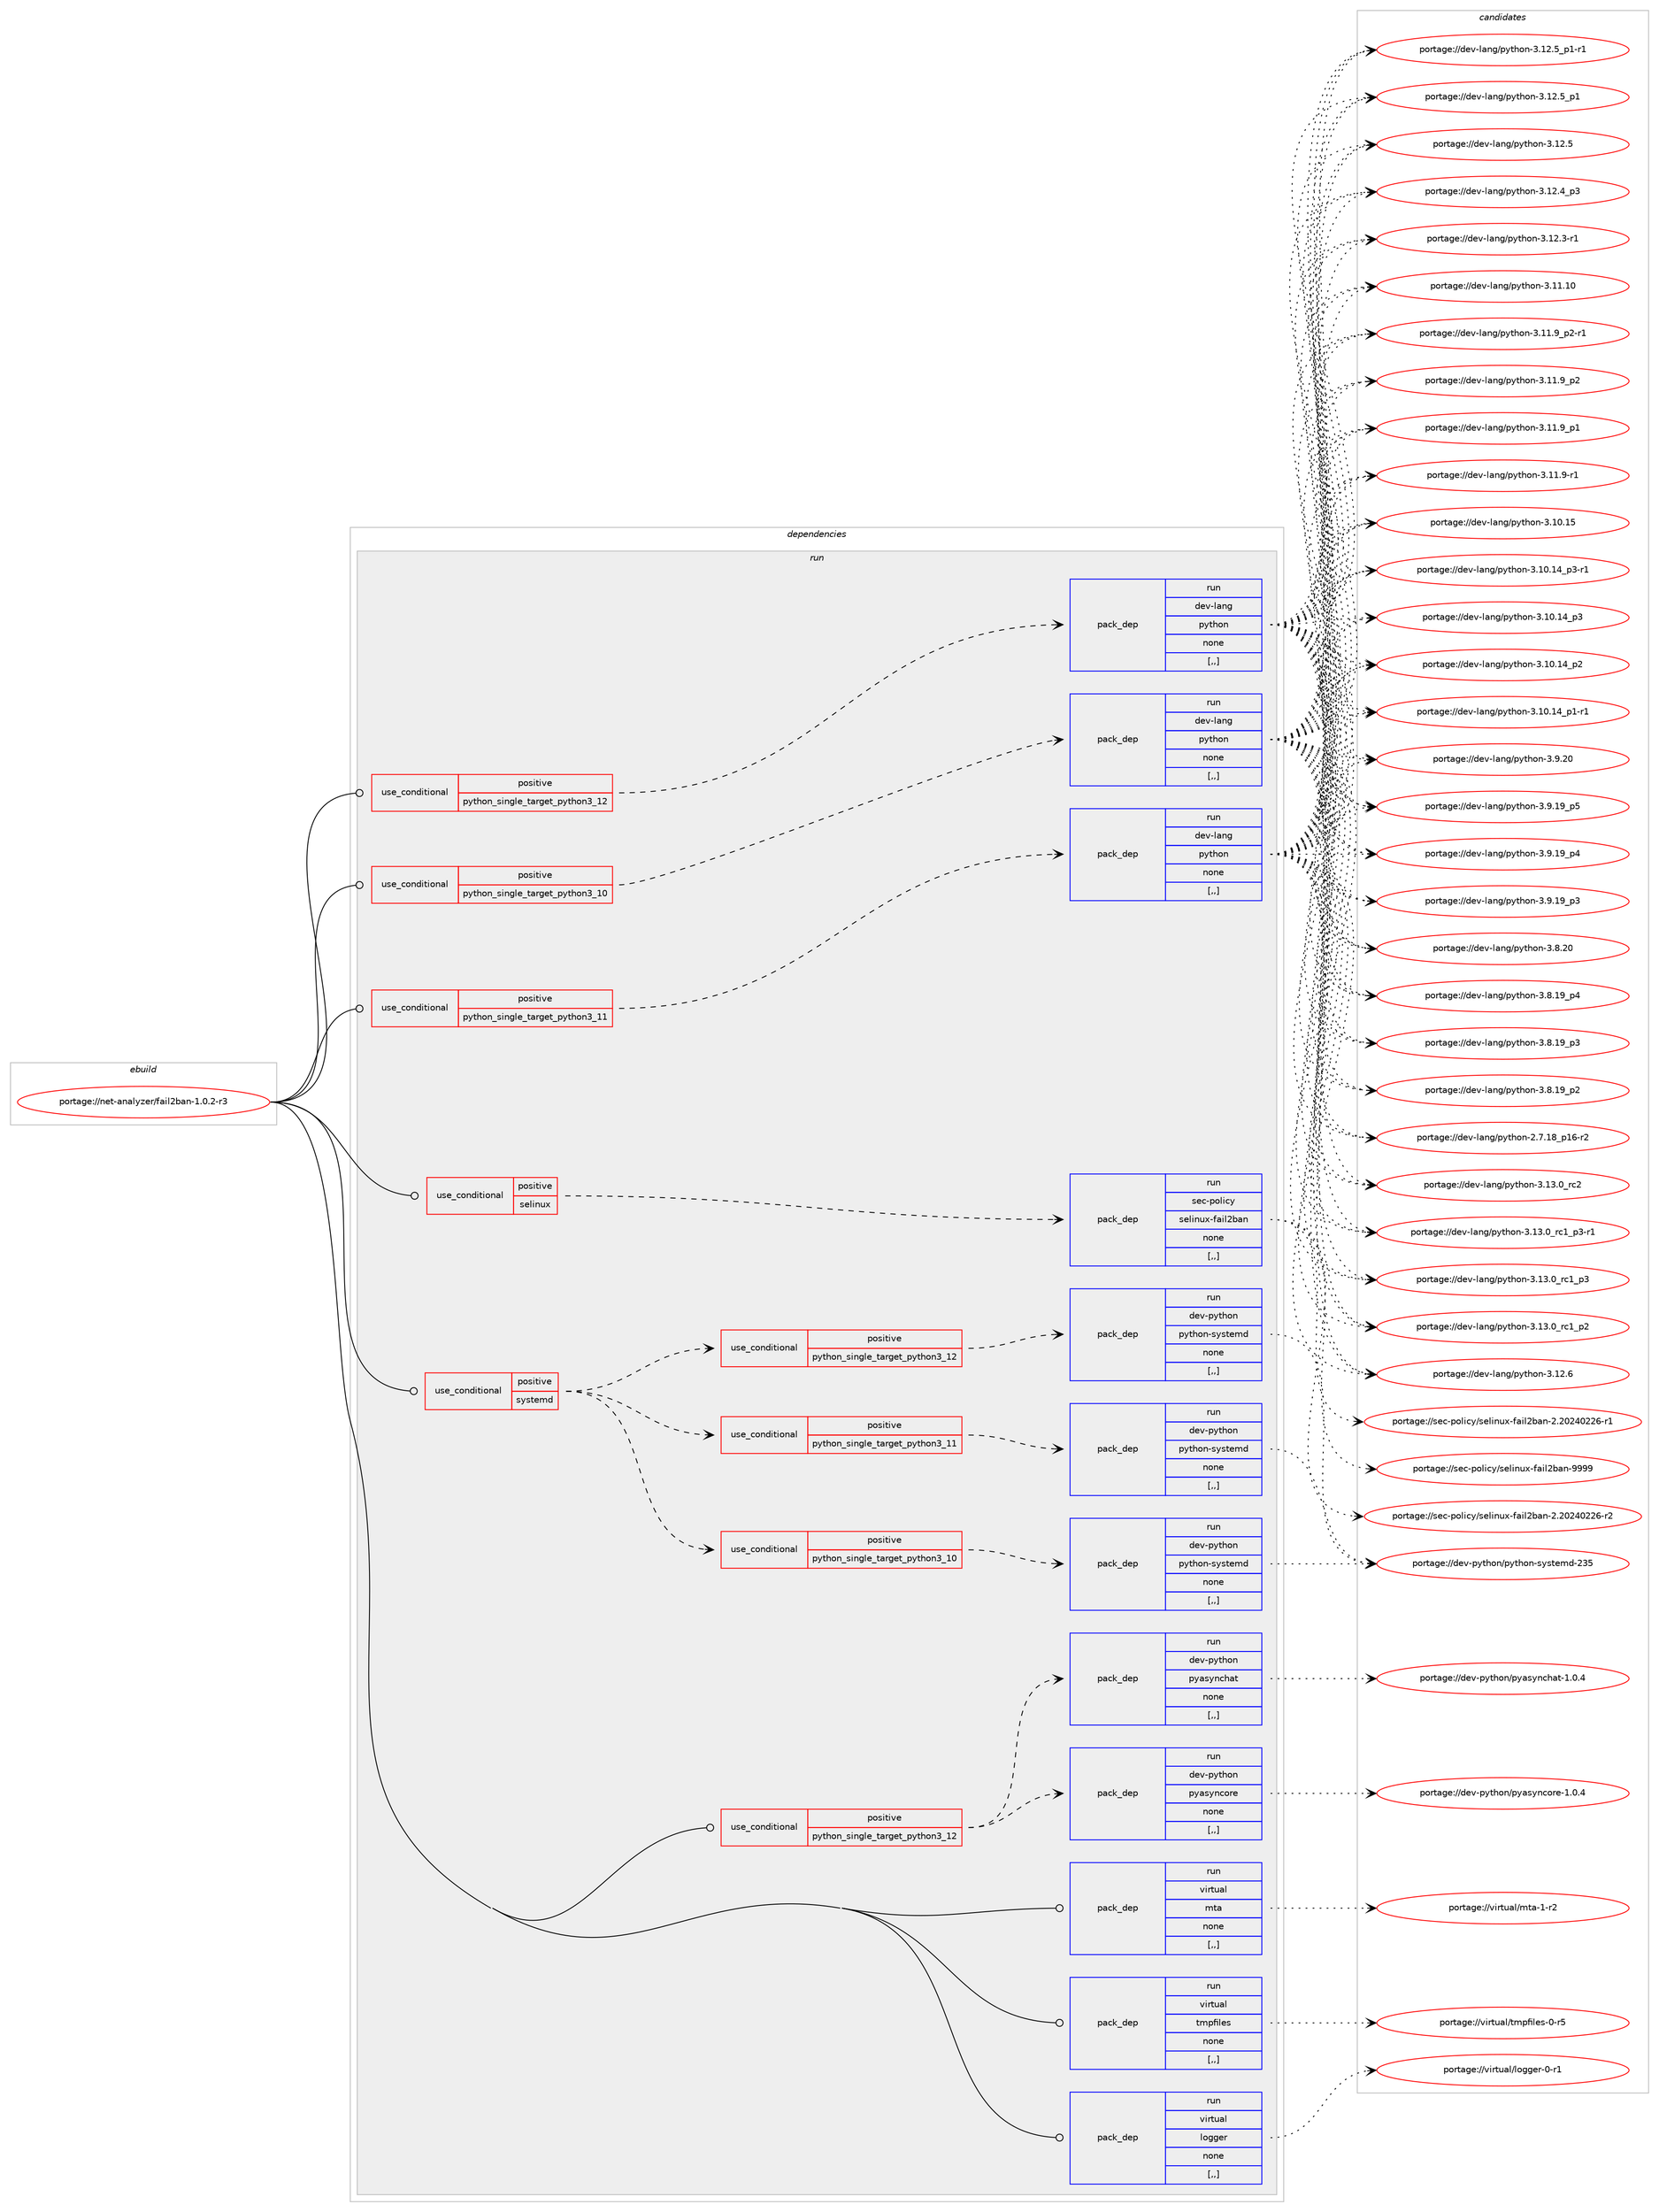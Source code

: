 digraph prolog {

# *************
# Graph options
# *************

newrank=true;
concentrate=true;
compound=true;
graph [rankdir=LR,fontname=Helvetica,fontsize=10,ranksep=1.5];#, ranksep=2.5, nodesep=0.2];
edge  [arrowhead=vee];
node  [fontname=Helvetica,fontsize=10];

# **********
# The ebuild
# **********

subgraph cluster_leftcol {
color=gray;
label=<<i>ebuild</i>>;
id [label="portage://net-analyzer/fail2ban-1.0.2-r3", color=red, width=4, href="../net-analyzer/fail2ban-1.0.2-r3.svg"];
}

# ****************
# The dependencies
# ****************

subgraph cluster_midcol {
color=gray;
label=<<i>dependencies</i>>;
subgraph cluster_compile {
fillcolor="#eeeeee";
style=filled;
label=<<i>compile</i>>;
}
subgraph cluster_compileandrun {
fillcolor="#eeeeee";
style=filled;
label=<<i>compile and run</i>>;
}
subgraph cluster_run {
fillcolor="#eeeeee";
style=filled;
label=<<i>run</i>>;
subgraph cond221005 {
dependency848656 [label=<<TABLE BORDER="0" CELLBORDER="1" CELLSPACING="0" CELLPADDING="4"><TR><TD ROWSPAN="3" CELLPADDING="10">use_conditional</TD></TR><TR><TD>positive</TD></TR><TR><TD>python_single_target_python3_10</TD></TR></TABLE>>, shape=none, color=red];
subgraph pack621342 {
dependency848657 [label=<<TABLE BORDER="0" CELLBORDER="1" CELLSPACING="0" CELLPADDING="4" WIDTH="220"><TR><TD ROWSPAN="6" CELLPADDING="30">pack_dep</TD></TR><TR><TD WIDTH="110">run</TD></TR><TR><TD>dev-lang</TD></TR><TR><TD>python</TD></TR><TR><TD>none</TD></TR><TR><TD>[,,]</TD></TR></TABLE>>, shape=none, color=blue];
}
dependency848656:e -> dependency848657:w [weight=20,style="dashed",arrowhead="vee"];
}
id:e -> dependency848656:w [weight=20,style="solid",arrowhead="odot"];
subgraph cond221006 {
dependency848658 [label=<<TABLE BORDER="0" CELLBORDER="1" CELLSPACING="0" CELLPADDING="4"><TR><TD ROWSPAN="3" CELLPADDING="10">use_conditional</TD></TR><TR><TD>positive</TD></TR><TR><TD>python_single_target_python3_11</TD></TR></TABLE>>, shape=none, color=red];
subgraph pack621343 {
dependency848659 [label=<<TABLE BORDER="0" CELLBORDER="1" CELLSPACING="0" CELLPADDING="4" WIDTH="220"><TR><TD ROWSPAN="6" CELLPADDING="30">pack_dep</TD></TR><TR><TD WIDTH="110">run</TD></TR><TR><TD>dev-lang</TD></TR><TR><TD>python</TD></TR><TR><TD>none</TD></TR><TR><TD>[,,]</TD></TR></TABLE>>, shape=none, color=blue];
}
dependency848658:e -> dependency848659:w [weight=20,style="dashed",arrowhead="vee"];
}
id:e -> dependency848658:w [weight=20,style="solid",arrowhead="odot"];
subgraph cond221007 {
dependency848660 [label=<<TABLE BORDER="0" CELLBORDER="1" CELLSPACING="0" CELLPADDING="4"><TR><TD ROWSPAN="3" CELLPADDING="10">use_conditional</TD></TR><TR><TD>positive</TD></TR><TR><TD>python_single_target_python3_12</TD></TR></TABLE>>, shape=none, color=red];
subgraph pack621344 {
dependency848661 [label=<<TABLE BORDER="0" CELLBORDER="1" CELLSPACING="0" CELLPADDING="4" WIDTH="220"><TR><TD ROWSPAN="6" CELLPADDING="30">pack_dep</TD></TR><TR><TD WIDTH="110">run</TD></TR><TR><TD>dev-lang</TD></TR><TR><TD>python</TD></TR><TR><TD>none</TD></TR><TR><TD>[,,]</TD></TR></TABLE>>, shape=none, color=blue];
}
dependency848660:e -> dependency848661:w [weight=20,style="dashed",arrowhead="vee"];
}
id:e -> dependency848660:w [weight=20,style="solid",arrowhead="odot"];
subgraph cond221008 {
dependency848662 [label=<<TABLE BORDER="0" CELLBORDER="1" CELLSPACING="0" CELLPADDING="4"><TR><TD ROWSPAN="3" CELLPADDING="10">use_conditional</TD></TR><TR><TD>positive</TD></TR><TR><TD>python_single_target_python3_12</TD></TR></TABLE>>, shape=none, color=red];
subgraph pack621345 {
dependency848663 [label=<<TABLE BORDER="0" CELLBORDER="1" CELLSPACING="0" CELLPADDING="4" WIDTH="220"><TR><TD ROWSPAN="6" CELLPADDING="30">pack_dep</TD></TR><TR><TD WIDTH="110">run</TD></TR><TR><TD>dev-python</TD></TR><TR><TD>pyasyncore</TD></TR><TR><TD>none</TD></TR><TR><TD>[,,]</TD></TR></TABLE>>, shape=none, color=blue];
}
dependency848662:e -> dependency848663:w [weight=20,style="dashed",arrowhead="vee"];
subgraph pack621346 {
dependency848664 [label=<<TABLE BORDER="0" CELLBORDER="1" CELLSPACING="0" CELLPADDING="4" WIDTH="220"><TR><TD ROWSPAN="6" CELLPADDING="30">pack_dep</TD></TR><TR><TD WIDTH="110">run</TD></TR><TR><TD>dev-python</TD></TR><TR><TD>pyasynchat</TD></TR><TR><TD>none</TD></TR><TR><TD>[,,]</TD></TR></TABLE>>, shape=none, color=blue];
}
dependency848662:e -> dependency848664:w [weight=20,style="dashed",arrowhead="vee"];
}
id:e -> dependency848662:w [weight=20,style="solid",arrowhead="odot"];
subgraph cond221009 {
dependency848665 [label=<<TABLE BORDER="0" CELLBORDER="1" CELLSPACING="0" CELLPADDING="4"><TR><TD ROWSPAN="3" CELLPADDING="10">use_conditional</TD></TR><TR><TD>positive</TD></TR><TR><TD>selinux</TD></TR></TABLE>>, shape=none, color=red];
subgraph pack621347 {
dependency848666 [label=<<TABLE BORDER="0" CELLBORDER="1" CELLSPACING="0" CELLPADDING="4" WIDTH="220"><TR><TD ROWSPAN="6" CELLPADDING="30">pack_dep</TD></TR><TR><TD WIDTH="110">run</TD></TR><TR><TD>sec-policy</TD></TR><TR><TD>selinux-fail2ban</TD></TR><TR><TD>none</TD></TR><TR><TD>[,,]</TD></TR></TABLE>>, shape=none, color=blue];
}
dependency848665:e -> dependency848666:w [weight=20,style="dashed",arrowhead="vee"];
}
id:e -> dependency848665:w [weight=20,style="solid",arrowhead="odot"];
subgraph cond221010 {
dependency848667 [label=<<TABLE BORDER="0" CELLBORDER="1" CELLSPACING="0" CELLPADDING="4"><TR><TD ROWSPAN="3" CELLPADDING="10">use_conditional</TD></TR><TR><TD>positive</TD></TR><TR><TD>systemd</TD></TR></TABLE>>, shape=none, color=red];
subgraph cond221011 {
dependency848668 [label=<<TABLE BORDER="0" CELLBORDER="1" CELLSPACING="0" CELLPADDING="4"><TR><TD ROWSPAN="3" CELLPADDING="10">use_conditional</TD></TR><TR><TD>positive</TD></TR><TR><TD>python_single_target_python3_10</TD></TR></TABLE>>, shape=none, color=red];
subgraph pack621348 {
dependency848669 [label=<<TABLE BORDER="0" CELLBORDER="1" CELLSPACING="0" CELLPADDING="4" WIDTH="220"><TR><TD ROWSPAN="6" CELLPADDING="30">pack_dep</TD></TR><TR><TD WIDTH="110">run</TD></TR><TR><TD>dev-python</TD></TR><TR><TD>python-systemd</TD></TR><TR><TD>none</TD></TR><TR><TD>[,,]</TD></TR></TABLE>>, shape=none, color=blue];
}
dependency848668:e -> dependency848669:w [weight=20,style="dashed",arrowhead="vee"];
}
dependency848667:e -> dependency848668:w [weight=20,style="dashed",arrowhead="vee"];
subgraph cond221012 {
dependency848670 [label=<<TABLE BORDER="0" CELLBORDER="1" CELLSPACING="0" CELLPADDING="4"><TR><TD ROWSPAN="3" CELLPADDING="10">use_conditional</TD></TR><TR><TD>positive</TD></TR><TR><TD>python_single_target_python3_11</TD></TR></TABLE>>, shape=none, color=red];
subgraph pack621349 {
dependency848671 [label=<<TABLE BORDER="0" CELLBORDER="1" CELLSPACING="0" CELLPADDING="4" WIDTH="220"><TR><TD ROWSPAN="6" CELLPADDING="30">pack_dep</TD></TR><TR><TD WIDTH="110">run</TD></TR><TR><TD>dev-python</TD></TR><TR><TD>python-systemd</TD></TR><TR><TD>none</TD></TR><TR><TD>[,,]</TD></TR></TABLE>>, shape=none, color=blue];
}
dependency848670:e -> dependency848671:w [weight=20,style="dashed",arrowhead="vee"];
}
dependency848667:e -> dependency848670:w [weight=20,style="dashed",arrowhead="vee"];
subgraph cond221013 {
dependency848672 [label=<<TABLE BORDER="0" CELLBORDER="1" CELLSPACING="0" CELLPADDING="4"><TR><TD ROWSPAN="3" CELLPADDING="10">use_conditional</TD></TR><TR><TD>positive</TD></TR><TR><TD>python_single_target_python3_12</TD></TR></TABLE>>, shape=none, color=red];
subgraph pack621350 {
dependency848673 [label=<<TABLE BORDER="0" CELLBORDER="1" CELLSPACING="0" CELLPADDING="4" WIDTH="220"><TR><TD ROWSPAN="6" CELLPADDING="30">pack_dep</TD></TR><TR><TD WIDTH="110">run</TD></TR><TR><TD>dev-python</TD></TR><TR><TD>python-systemd</TD></TR><TR><TD>none</TD></TR><TR><TD>[,,]</TD></TR></TABLE>>, shape=none, color=blue];
}
dependency848672:e -> dependency848673:w [weight=20,style="dashed",arrowhead="vee"];
}
dependency848667:e -> dependency848672:w [weight=20,style="dashed",arrowhead="vee"];
}
id:e -> dependency848667:w [weight=20,style="solid",arrowhead="odot"];
subgraph pack621351 {
dependency848674 [label=<<TABLE BORDER="0" CELLBORDER="1" CELLSPACING="0" CELLPADDING="4" WIDTH="220"><TR><TD ROWSPAN="6" CELLPADDING="30">pack_dep</TD></TR><TR><TD WIDTH="110">run</TD></TR><TR><TD>virtual</TD></TR><TR><TD>logger</TD></TR><TR><TD>none</TD></TR><TR><TD>[,,]</TD></TR></TABLE>>, shape=none, color=blue];
}
id:e -> dependency848674:w [weight=20,style="solid",arrowhead="odot"];
subgraph pack621352 {
dependency848675 [label=<<TABLE BORDER="0" CELLBORDER="1" CELLSPACING="0" CELLPADDING="4" WIDTH="220"><TR><TD ROWSPAN="6" CELLPADDING="30">pack_dep</TD></TR><TR><TD WIDTH="110">run</TD></TR><TR><TD>virtual</TD></TR><TR><TD>mta</TD></TR><TR><TD>none</TD></TR><TR><TD>[,,]</TD></TR></TABLE>>, shape=none, color=blue];
}
id:e -> dependency848675:w [weight=20,style="solid",arrowhead="odot"];
subgraph pack621353 {
dependency848676 [label=<<TABLE BORDER="0" CELLBORDER="1" CELLSPACING="0" CELLPADDING="4" WIDTH="220"><TR><TD ROWSPAN="6" CELLPADDING="30">pack_dep</TD></TR><TR><TD WIDTH="110">run</TD></TR><TR><TD>virtual</TD></TR><TR><TD>tmpfiles</TD></TR><TR><TD>none</TD></TR><TR><TD>[,,]</TD></TR></TABLE>>, shape=none, color=blue];
}
id:e -> dependency848676:w [weight=20,style="solid",arrowhead="odot"];
}
}

# **************
# The candidates
# **************

subgraph cluster_choices {
rank=same;
color=gray;
label=<<i>candidates</i>>;

subgraph choice621342 {
color=black;
nodesep=1;
choice10010111845108971101034711212111610411111045514649514648951149950 [label="portage://dev-lang/python-3.13.0_rc2", color=red, width=4,href="../dev-lang/python-3.13.0_rc2.svg"];
choice1001011184510897110103471121211161041111104551464951464895114994995112514511449 [label="portage://dev-lang/python-3.13.0_rc1_p3-r1", color=red, width=4,href="../dev-lang/python-3.13.0_rc1_p3-r1.svg"];
choice100101118451089711010347112121116104111110455146495146489511499499511251 [label="portage://dev-lang/python-3.13.0_rc1_p3", color=red, width=4,href="../dev-lang/python-3.13.0_rc1_p3.svg"];
choice100101118451089711010347112121116104111110455146495146489511499499511250 [label="portage://dev-lang/python-3.13.0_rc1_p2", color=red, width=4,href="../dev-lang/python-3.13.0_rc1_p2.svg"];
choice10010111845108971101034711212111610411111045514649504654 [label="portage://dev-lang/python-3.12.6", color=red, width=4,href="../dev-lang/python-3.12.6.svg"];
choice1001011184510897110103471121211161041111104551464950465395112494511449 [label="portage://dev-lang/python-3.12.5_p1-r1", color=red, width=4,href="../dev-lang/python-3.12.5_p1-r1.svg"];
choice100101118451089711010347112121116104111110455146495046539511249 [label="portage://dev-lang/python-3.12.5_p1", color=red, width=4,href="../dev-lang/python-3.12.5_p1.svg"];
choice10010111845108971101034711212111610411111045514649504653 [label="portage://dev-lang/python-3.12.5", color=red, width=4,href="../dev-lang/python-3.12.5.svg"];
choice100101118451089711010347112121116104111110455146495046529511251 [label="portage://dev-lang/python-3.12.4_p3", color=red, width=4,href="../dev-lang/python-3.12.4_p3.svg"];
choice100101118451089711010347112121116104111110455146495046514511449 [label="portage://dev-lang/python-3.12.3-r1", color=red, width=4,href="../dev-lang/python-3.12.3-r1.svg"];
choice1001011184510897110103471121211161041111104551464949464948 [label="portage://dev-lang/python-3.11.10", color=red, width=4,href="../dev-lang/python-3.11.10.svg"];
choice1001011184510897110103471121211161041111104551464949465795112504511449 [label="portage://dev-lang/python-3.11.9_p2-r1", color=red, width=4,href="../dev-lang/python-3.11.9_p2-r1.svg"];
choice100101118451089711010347112121116104111110455146494946579511250 [label="portage://dev-lang/python-3.11.9_p2", color=red, width=4,href="../dev-lang/python-3.11.9_p2.svg"];
choice100101118451089711010347112121116104111110455146494946579511249 [label="portage://dev-lang/python-3.11.9_p1", color=red, width=4,href="../dev-lang/python-3.11.9_p1.svg"];
choice100101118451089711010347112121116104111110455146494946574511449 [label="portage://dev-lang/python-3.11.9-r1", color=red, width=4,href="../dev-lang/python-3.11.9-r1.svg"];
choice1001011184510897110103471121211161041111104551464948464953 [label="portage://dev-lang/python-3.10.15", color=red, width=4,href="../dev-lang/python-3.10.15.svg"];
choice100101118451089711010347112121116104111110455146494846495295112514511449 [label="portage://dev-lang/python-3.10.14_p3-r1", color=red, width=4,href="../dev-lang/python-3.10.14_p3-r1.svg"];
choice10010111845108971101034711212111610411111045514649484649529511251 [label="portage://dev-lang/python-3.10.14_p3", color=red, width=4,href="../dev-lang/python-3.10.14_p3.svg"];
choice10010111845108971101034711212111610411111045514649484649529511250 [label="portage://dev-lang/python-3.10.14_p2", color=red, width=4,href="../dev-lang/python-3.10.14_p2.svg"];
choice100101118451089711010347112121116104111110455146494846495295112494511449 [label="portage://dev-lang/python-3.10.14_p1-r1", color=red, width=4,href="../dev-lang/python-3.10.14_p1-r1.svg"];
choice10010111845108971101034711212111610411111045514657465048 [label="portage://dev-lang/python-3.9.20", color=red, width=4,href="../dev-lang/python-3.9.20.svg"];
choice100101118451089711010347112121116104111110455146574649579511253 [label="portage://dev-lang/python-3.9.19_p5", color=red, width=4,href="../dev-lang/python-3.9.19_p5.svg"];
choice100101118451089711010347112121116104111110455146574649579511252 [label="portage://dev-lang/python-3.9.19_p4", color=red, width=4,href="../dev-lang/python-3.9.19_p4.svg"];
choice100101118451089711010347112121116104111110455146574649579511251 [label="portage://dev-lang/python-3.9.19_p3", color=red, width=4,href="../dev-lang/python-3.9.19_p3.svg"];
choice10010111845108971101034711212111610411111045514656465048 [label="portage://dev-lang/python-3.8.20", color=red, width=4,href="../dev-lang/python-3.8.20.svg"];
choice100101118451089711010347112121116104111110455146564649579511252 [label="portage://dev-lang/python-3.8.19_p4", color=red, width=4,href="../dev-lang/python-3.8.19_p4.svg"];
choice100101118451089711010347112121116104111110455146564649579511251 [label="portage://dev-lang/python-3.8.19_p3", color=red, width=4,href="../dev-lang/python-3.8.19_p3.svg"];
choice100101118451089711010347112121116104111110455146564649579511250 [label="portage://dev-lang/python-3.8.19_p2", color=red, width=4,href="../dev-lang/python-3.8.19_p2.svg"];
choice100101118451089711010347112121116104111110455046554649569511249544511450 [label="portage://dev-lang/python-2.7.18_p16-r2", color=red, width=4,href="../dev-lang/python-2.7.18_p16-r2.svg"];
dependency848657:e -> choice10010111845108971101034711212111610411111045514649514648951149950:w [style=dotted,weight="100"];
dependency848657:e -> choice1001011184510897110103471121211161041111104551464951464895114994995112514511449:w [style=dotted,weight="100"];
dependency848657:e -> choice100101118451089711010347112121116104111110455146495146489511499499511251:w [style=dotted,weight="100"];
dependency848657:e -> choice100101118451089711010347112121116104111110455146495146489511499499511250:w [style=dotted,weight="100"];
dependency848657:e -> choice10010111845108971101034711212111610411111045514649504654:w [style=dotted,weight="100"];
dependency848657:e -> choice1001011184510897110103471121211161041111104551464950465395112494511449:w [style=dotted,weight="100"];
dependency848657:e -> choice100101118451089711010347112121116104111110455146495046539511249:w [style=dotted,weight="100"];
dependency848657:e -> choice10010111845108971101034711212111610411111045514649504653:w [style=dotted,weight="100"];
dependency848657:e -> choice100101118451089711010347112121116104111110455146495046529511251:w [style=dotted,weight="100"];
dependency848657:e -> choice100101118451089711010347112121116104111110455146495046514511449:w [style=dotted,weight="100"];
dependency848657:e -> choice1001011184510897110103471121211161041111104551464949464948:w [style=dotted,weight="100"];
dependency848657:e -> choice1001011184510897110103471121211161041111104551464949465795112504511449:w [style=dotted,weight="100"];
dependency848657:e -> choice100101118451089711010347112121116104111110455146494946579511250:w [style=dotted,weight="100"];
dependency848657:e -> choice100101118451089711010347112121116104111110455146494946579511249:w [style=dotted,weight="100"];
dependency848657:e -> choice100101118451089711010347112121116104111110455146494946574511449:w [style=dotted,weight="100"];
dependency848657:e -> choice1001011184510897110103471121211161041111104551464948464953:w [style=dotted,weight="100"];
dependency848657:e -> choice100101118451089711010347112121116104111110455146494846495295112514511449:w [style=dotted,weight="100"];
dependency848657:e -> choice10010111845108971101034711212111610411111045514649484649529511251:w [style=dotted,weight="100"];
dependency848657:e -> choice10010111845108971101034711212111610411111045514649484649529511250:w [style=dotted,weight="100"];
dependency848657:e -> choice100101118451089711010347112121116104111110455146494846495295112494511449:w [style=dotted,weight="100"];
dependency848657:e -> choice10010111845108971101034711212111610411111045514657465048:w [style=dotted,weight="100"];
dependency848657:e -> choice100101118451089711010347112121116104111110455146574649579511253:w [style=dotted,weight="100"];
dependency848657:e -> choice100101118451089711010347112121116104111110455146574649579511252:w [style=dotted,weight="100"];
dependency848657:e -> choice100101118451089711010347112121116104111110455146574649579511251:w [style=dotted,weight="100"];
dependency848657:e -> choice10010111845108971101034711212111610411111045514656465048:w [style=dotted,weight="100"];
dependency848657:e -> choice100101118451089711010347112121116104111110455146564649579511252:w [style=dotted,weight="100"];
dependency848657:e -> choice100101118451089711010347112121116104111110455146564649579511251:w [style=dotted,weight="100"];
dependency848657:e -> choice100101118451089711010347112121116104111110455146564649579511250:w [style=dotted,weight="100"];
dependency848657:e -> choice100101118451089711010347112121116104111110455046554649569511249544511450:w [style=dotted,weight="100"];
}
subgraph choice621343 {
color=black;
nodesep=1;
choice10010111845108971101034711212111610411111045514649514648951149950 [label="portage://dev-lang/python-3.13.0_rc2", color=red, width=4,href="../dev-lang/python-3.13.0_rc2.svg"];
choice1001011184510897110103471121211161041111104551464951464895114994995112514511449 [label="portage://dev-lang/python-3.13.0_rc1_p3-r1", color=red, width=4,href="../dev-lang/python-3.13.0_rc1_p3-r1.svg"];
choice100101118451089711010347112121116104111110455146495146489511499499511251 [label="portage://dev-lang/python-3.13.0_rc1_p3", color=red, width=4,href="../dev-lang/python-3.13.0_rc1_p3.svg"];
choice100101118451089711010347112121116104111110455146495146489511499499511250 [label="portage://dev-lang/python-3.13.0_rc1_p2", color=red, width=4,href="../dev-lang/python-3.13.0_rc1_p2.svg"];
choice10010111845108971101034711212111610411111045514649504654 [label="portage://dev-lang/python-3.12.6", color=red, width=4,href="../dev-lang/python-3.12.6.svg"];
choice1001011184510897110103471121211161041111104551464950465395112494511449 [label="portage://dev-lang/python-3.12.5_p1-r1", color=red, width=4,href="../dev-lang/python-3.12.5_p1-r1.svg"];
choice100101118451089711010347112121116104111110455146495046539511249 [label="portage://dev-lang/python-3.12.5_p1", color=red, width=4,href="../dev-lang/python-3.12.5_p1.svg"];
choice10010111845108971101034711212111610411111045514649504653 [label="portage://dev-lang/python-3.12.5", color=red, width=4,href="../dev-lang/python-3.12.5.svg"];
choice100101118451089711010347112121116104111110455146495046529511251 [label="portage://dev-lang/python-3.12.4_p3", color=red, width=4,href="../dev-lang/python-3.12.4_p3.svg"];
choice100101118451089711010347112121116104111110455146495046514511449 [label="portage://dev-lang/python-3.12.3-r1", color=red, width=4,href="../dev-lang/python-3.12.3-r1.svg"];
choice1001011184510897110103471121211161041111104551464949464948 [label="portage://dev-lang/python-3.11.10", color=red, width=4,href="../dev-lang/python-3.11.10.svg"];
choice1001011184510897110103471121211161041111104551464949465795112504511449 [label="portage://dev-lang/python-3.11.9_p2-r1", color=red, width=4,href="../dev-lang/python-3.11.9_p2-r1.svg"];
choice100101118451089711010347112121116104111110455146494946579511250 [label="portage://dev-lang/python-3.11.9_p2", color=red, width=4,href="../dev-lang/python-3.11.9_p2.svg"];
choice100101118451089711010347112121116104111110455146494946579511249 [label="portage://dev-lang/python-3.11.9_p1", color=red, width=4,href="../dev-lang/python-3.11.9_p1.svg"];
choice100101118451089711010347112121116104111110455146494946574511449 [label="portage://dev-lang/python-3.11.9-r1", color=red, width=4,href="../dev-lang/python-3.11.9-r1.svg"];
choice1001011184510897110103471121211161041111104551464948464953 [label="portage://dev-lang/python-3.10.15", color=red, width=4,href="../dev-lang/python-3.10.15.svg"];
choice100101118451089711010347112121116104111110455146494846495295112514511449 [label="portage://dev-lang/python-3.10.14_p3-r1", color=red, width=4,href="../dev-lang/python-3.10.14_p3-r1.svg"];
choice10010111845108971101034711212111610411111045514649484649529511251 [label="portage://dev-lang/python-3.10.14_p3", color=red, width=4,href="../dev-lang/python-3.10.14_p3.svg"];
choice10010111845108971101034711212111610411111045514649484649529511250 [label="portage://dev-lang/python-3.10.14_p2", color=red, width=4,href="../dev-lang/python-3.10.14_p2.svg"];
choice100101118451089711010347112121116104111110455146494846495295112494511449 [label="portage://dev-lang/python-3.10.14_p1-r1", color=red, width=4,href="../dev-lang/python-3.10.14_p1-r1.svg"];
choice10010111845108971101034711212111610411111045514657465048 [label="portage://dev-lang/python-3.9.20", color=red, width=4,href="../dev-lang/python-3.9.20.svg"];
choice100101118451089711010347112121116104111110455146574649579511253 [label="portage://dev-lang/python-3.9.19_p5", color=red, width=4,href="../dev-lang/python-3.9.19_p5.svg"];
choice100101118451089711010347112121116104111110455146574649579511252 [label="portage://dev-lang/python-3.9.19_p4", color=red, width=4,href="../dev-lang/python-3.9.19_p4.svg"];
choice100101118451089711010347112121116104111110455146574649579511251 [label="portage://dev-lang/python-3.9.19_p3", color=red, width=4,href="../dev-lang/python-3.9.19_p3.svg"];
choice10010111845108971101034711212111610411111045514656465048 [label="portage://dev-lang/python-3.8.20", color=red, width=4,href="../dev-lang/python-3.8.20.svg"];
choice100101118451089711010347112121116104111110455146564649579511252 [label="portage://dev-lang/python-3.8.19_p4", color=red, width=4,href="../dev-lang/python-3.8.19_p4.svg"];
choice100101118451089711010347112121116104111110455146564649579511251 [label="portage://dev-lang/python-3.8.19_p3", color=red, width=4,href="../dev-lang/python-3.8.19_p3.svg"];
choice100101118451089711010347112121116104111110455146564649579511250 [label="portage://dev-lang/python-3.8.19_p2", color=red, width=4,href="../dev-lang/python-3.8.19_p2.svg"];
choice100101118451089711010347112121116104111110455046554649569511249544511450 [label="portage://dev-lang/python-2.7.18_p16-r2", color=red, width=4,href="../dev-lang/python-2.7.18_p16-r2.svg"];
dependency848659:e -> choice10010111845108971101034711212111610411111045514649514648951149950:w [style=dotted,weight="100"];
dependency848659:e -> choice1001011184510897110103471121211161041111104551464951464895114994995112514511449:w [style=dotted,weight="100"];
dependency848659:e -> choice100101118451089711010347112121116104111110455146495146489511499499511251:w [style=dotted,weight="100"];
dependency848659:e -> choice100101118451089711010347112121116104111110455146495146489511499499511250:w [style=dotted,weight="100"];
dependency848659:e -> choice10010111845108971101034711212111610411111045514649504654:w [style=dotted,weight="100"];
dependency848659:e -> choice1001011184510897110103471121211161041111104551464950465395112494511449:w [style=dotted,weight="100"];
dependency848659:e -> choice100101118451089711010347112121116104111110455146495046539511249:w [style=dotted,weight="100"];
dependency848659:e -> choice10010111845108971101034711212111610411111045514649504653:w [style=dotted,weight="100"];
dependency848659:e -> choice100101118451089711010347112121116104111110455146495046529511251:w [style=dotted,weight="100"];
dependency848659:e -> choice100101118451089711010347112121116104111110455146495046514511449:w [style=dotted,weight="100"];
dependency848659:e -> choice1001011184510897110103471121211161041111104551464949464948:w [style=dotted,weight="100"];
dependency848659:e -> choice1001011184510897110103471121211161041111104551464949465795112504511449:w [style=dotted,weight="100"];
dependency848659:e -> choice100101118451089711010347112121116104111110455146494946579511250:w [style=dotted,weight="100"];
dependency848659:e -> choice100101118451089711010347112121116104111110455146494946579511249:w [style=dotted,weight="100"];
dependency848659:e -> choice100101118451089711010347112121116104111110455146494946574511449:w [style=dotted,weight="100"];
dependency848659:e -> choice1001011184510897110103471121211161041111104551464948464953:w [style=dotted,weight="100"];
dependency848659:e -> choice100101118451089711010347112121116104111110455146494846495295112514511449:w [style=dotted,weight="100"];
dependency848659:e -> choice10010111845108971101034711212111610411111045514649484649529511251:w [style=dotted,weight="100"];
dependency848659:e -> choice10010111845108971101034711212111610411111045514649484649529511250:w [style=dotted,weight="100"];
dependency848659:e -> choice100101118451089711010347112121116104111110455146494846495295112494511449:w [style=dotted,weight="100"];
dependency848659:e -> choice10010111845108971101034711212111610411111045514657465048:w [style=dotted,weight="100"];
dependency848659:e -> choice100101118451089711010347112121116104111110455146574649579511253:w [style=dotted,weight="100"];
dependency848659:e -> choice100101118451089711010347112121116104111110455146574649579511252:w [style=dotted,weight="100"];
dependency848659:e -> choice100101118451089711010347112121116104111110455146574649579511251:w [style=dotted,weight="100"];
dependency848659:e -> choice10010111845108971101034711212111610411111045514656465048:w [style=dotted,weight="100"];
dependency848659:e -> choice100101118451089711010347112121116104111110455146564649579511252:w [style=dotted,weight="100"];
dependency848659:e -> choice100101118451089711010347112121116104111110455146564649579511251:w [style=dotted,weight="100"];
dependency848659:e -> choice100101118451089711010347112121116104111110455146564649579511250:w [style=dotted,weight="100"];
dependency848659:e -> choice100101118451089711010347112121116104111110455046554649569511249544511450:w [style=dotted,weight="100"];
}
subgraph choice621344 {
color=black;
nodesep=1;
choice10010111845108971101034711212111610411111045514649514648951149950 [label="portage://dev-lang/python-3.13.0_rc2", color=red, width=4,href="../dev-lang/python-3.13.0_rc2.svg"];
choice1001011184510897110103471121211161041111104551464951464895114994995112514511449 [label="portage://dev-lang/python-3.13.0_rc1_p3-r1", color=red, width=4,href="../dev-lang/python-3.13.0_rc1_p3-r1.svg"];
choice100101118451089711010347112121116104111110455146495146489511499499511251 [label="portage://dev-lang/python-3.13.0_rc1_p3", color=red, width=4,href="../dev-lang/python-3.13.0_rc1_p3.svg"];
choice100101118451089711010347112121116104111110455146495146489511499499511250 [label="portage://dev-lang/python-3.13.0_rc1_p2", color=red, width=4,href="../dev-lang/python-3.13.0_rc1_p2.svg"];
choice10010111845108971101034711212111610411111045514649504654 [label="portage://dev-lang/python-3.12.6", color=red, width=4,href="../dev-lang/python-3.12.6.svg"];
choice1001011184510897110103471121211161041111104551464950465395112494511449 [label="portage://dev-lang/python-3.12.5_p1-r1", color=red, width=4,href="../dev-lang/python-3.12.5_p1-r1.svg"];
choice100101118451089711010347112121116104111110455146495046539511249 [label="portage://dev-lang/python-3.12.5_p1", color=red, width=4,href="../dev-lang/python-3.12.5_p1.svg"];
choice10010111845108971101034711212111610411111045514649504653 [label="portage://dev-lang/python-3.12.5", color=red, width=4,href="../dev-lang/python-3.12.5.svg"];
choice100101118451089711010347112121116104111110455146495046529511251 [label="portage://dev-lang/python-3.12.4_p3", color=red, width=4,href="../dev-lang/python-3.12.4_p3.svg"];
choice100101118451089711010347112121116104111110455146495046514511449 [label="portage://dev-lang/python-3.12.3-r1", color=red, width=4,href="../dev-lang/python-3.12.3-r1.svg"];
choice1001011184510897110103471121211161041111104551464949464948 [label="portage://dev-lang/python-3.11.10", color=red, width=4,href="../dev-lang/python-3.11.10.svg"];
choice1001011184510897110103471121211161041111104551464949465795112504511449 [label="portage://dev-lang/python-3.11.9_p2-r1", color=red, width=4,href="../dev-lang/python-3.11.9_p2-r1.svg"];
choice100101118451089711010347112121116104111110455146494946579511250 [label="portage://dev-lang/python-3.11.9_p2", color=red, width=4,href="../dev-lang/python-3.11.9_p2.svg"];
choice100101118451089711010347112121116104111110455146494946579511249 [label="portage://dev-lang/python-3.11.9_p1", color=red, width=4,href="../dev-lang/python-3.11.9_p1.svg"];
choice100101118451089711010347112121116104111110455146494946574511449 [label="portage://dev-lang/python-3.11.9-r1", color=red, width=4,href="../dev-lang/python-3.11.9-r1.svg"];
choice1001011184510897110103471121211161041111104551464948464953 [label="portage://dev-lang/python-3.10.15", color=red, width=4,href="../dev-lang/python-3.10.15.svg"];
choice100101118451089711010347112121116104111110455146494846495295112514511449 [label="portage://dev-lang/python-3.10.14_p3-r1", color=red, width=4,href="../dev-lang/python-3.10.14_p3-r1.svg"];
choice10010111845108971101034711212111610411111045514649484649529511251 [label="portage://dev-lang/python-3.10.14_p3", color=red, width=4,href="../dev-lang/python-3.10.14_p3.svg"];
choice10010111845108971101034711212111610411111045514649484649529511250 [label="portage://dev-lang/python-3.10.14_p2", color=red, width=4,href="../dev-lang/python-3.10.14_p2.svg"];
choice100101118451089711010347112121116104111110455146494846495295112494511449 [label="portage://dev-lang/python-3.10.14_p1-r1", color=red, width=4,href="../dev-lang/python-3.10.14_p1-r1.svg"];
choice10010111845108971101034711212111610411111045514657465048 [label="portage://dev-lang/python-3.9.20", color=red, width=4,href="../dev-lang/python-3.9.20.svg"];
choice100101118451089711010347112121116104111110455146574649579511253 [label="portage://dev-lang/python-3.9.19_p5", color=red, width=4,href="../dev-lang/python-3.9.19_p5.svg"];
choice100101118451089711010347112121116104111110455146574649579511252 [label="portage://dev-lang/python-3.9.19_p4", color=red, width=4,href="../dev-lang/python-3.9.19_p4.svg"];
choice100101118451089711010347112121116104111110455146574649579511251 [label="portage://dev-lang/python-3.9.19_p3", color=red, width=4,href="../dev-lang/python-3.9.19_p3.svg"];
choice10010111845108971101034711212111610411111045514656465048 [label="portage://dev-lang/python-3.8.20", color=red, width=4,href="../dev-lang/python-3.8.20.svg"];
choice100101118451089711010347112121116104111110455146564649579511252 [label="portage://dev-lang/python-3.8.19_p4", color=red, width=4,href="../dev-lang/python-3.8.19_p4.svg"];
choice100101118451089711010347112121116104111110455146564649579511251 [label="portage://dev-lang/python-3.8.19_p3", color=red, width=4,href="../dev-lang/python-3.8.19_p3.svg"];
choice100101118451089711010347112121116104111110455146564649579511250 [label="portage://dev-lang/python-3.8.19_p2", color=red, width=4,href="../dev-lang/python-3.8.19_p2.svg"];
choice100101118451089711010347112121116104111110455046554649569511249544511450 [label="portage://dev-lang/python-2.7.18_p16-r2", color=red, width=4,href="../dev-lang/python-2.7.18_p16-r2.svg"];
dependency848661:e -> choice10010111845108971101034711212111610411111045514649514648951149950:w [style=dotted,weight="100"];
dependency848661:e -> choice1001011184510897110103471121211161041111104551464951464895114994995112514511449:w [style=dotted,weight="100"];
dependency848661:e -> choice100101118451089711010347112121116104111110455146495146489511499499511251:w [style=dotted,weight="100"];
dependency848661:e -> choice100101118451089711010347112121116104111110455146495146489511499499511250:w [style=dotted,weight="100"];
dependency848661:e -> choice10010111845108971101034711212111610411111045514649504654:w [style=dotted,weight="100"];
dependency848661:e -> choice1001011184510897110103471121211161041111104551464950465395112494511449:w [style=dotted,weight="100"];
dependency848661:e -> choice100101118451089711010347112121116104111110455146495046539511249:w [style=dotted,weight="100"];
dependency848661:e -> choice10010111845108971101034711212111610411111045514649504653:w [style=dotted,weight="100"];
dependency848661:e -> choice100101118451089711010347112121116104111110455146495046529511251:w [style=dotted,weight="100"];
dependency848661:e -> choice100101118451089711010347112121116104111110455146495046514511449:w [style=dotted,weight="100"];
dependency848661:e -> choice1001011184510897110103471121211161041111104551464949464948:w [style=dotted,weight="100"];
dependency848661:e -> choice1001011184510897110103471121211161041111104551464949465795112504511449:w [style=dotted,weight="100"];
dependency848661:e -> choice100101118451089711010347112121116104111110455146494946579511250:w [style=dotted,weight="100"];
dependency848661:e -> choice100101118451089711010347112121116104111110455146494946579511249:w [style=dotted,weight="100"];
dependency848661:e -> choice100101118451089711010347112121116104111110455146494946574511449:w [style=dotted,weight="100"];
dependency848661:e -> choice1001011184510897110103471121211161041111104551464948464953:w [style=dotted,weight="100"];
dependency848661:e -> choice100101118451089711010347112121116104111110455146494846495295112514511449:w [style=dotted,weight="100"];
dependency848661:e -> choice10010111845108971101034711212111610411111045514649484649529511251:w [style=dotted,weight="100"];
dependency848661:e -> choice10010111845108971101034711212111610411111045514649484649529511250:w [style=dotted,weight="100"];
dependency848661:e -> choice100101118451089711010347112121116104111110455146494846495295112494511449:w [style=dotted,weight="100"];
dependency848661:e -> choice10010111845108971101034711212111610411111045514657465048:w [style=dotted,weight="100"];
dependency848661:e -> choice100101118451089711010347112121116104111110455146574649579511253:w [style=dotted,weight="100"];
dependency848661:e -> choice100101118451089711010347112121116104111110455146574649579511252:w [style=dotted,weight="100"];
dependency848661:e -> choice100101118451089711010347112121116104111110455146574649579511251:w [style=dotted,weight="100"];
dependency848661:e -> choice10010111845108971101034711212111610411111045514656465048:w [style=dotted,weight="100"];
dependency848661:e -> choice100101118451089711010347112121116104111110455146564649579511252:w [style=dotted,weight="100"];
dependency848661:e -> choice100101118451089711010347112121116104111110455146564649579511251:w [style=dotted,weight="100"];
dependency848661:e -> choice100101118451089711010347112121116104111110455146564649579511250:w [style=dotted,weight="100"];
dependency848661:e -> choice100101118451089711010347112121116104111110455046554649569511249544511450:w [style=dotted,weight="100"];
}
subgraph choice621345 {
color=black;
nodesep=1;
choice10010111845112121116104111110471121219711512111099111114101454946484652 [label="portage://dev-python/pyasyncore-1.0.4", color=red, width=4,href="../dev-python/pyasyncore-1.0.4.svg"];
dependency848663:e -> choice10010111845112121116104111110471121219711512111099111114101454946484652:w [style=dotted,weight="100"];
}
subgraph choice621346 {
color=black;
nodesep=1;
choice1001011184511212111610411111047112121971151211109910497116454946484652 [label="portage://dev-python/pyasynchat-1.0.4", color=red, width=4,href="../dev-python/pyasynchat-1.0.4.svg"];
dependency848664:e -> choice1001011184511212111610411111047112121971151211109910497116454946484652:w [style=dotted,weight="100"];
}
subgraph choice621347 {
color=black;
nodesep=1;
choice1151019945112111108105991214711510110810511011712045102971051085098971104557575757 [label="portage://sec-policy/selinux-fail2ban-9999", color=red, width=4,href="../sec-policy/selinux-fail2ban-9999.svg"];
choice11510199451121111081059912147115101108105110117120451029710510850989711045504650485052485050544511450 [label="portage://sec-policy/selinux-fail2ban-2.20240226-r2", color=red, width=4,href="../sec-policy/selinux-fail2ban-2.20240226-r2.svg"];
choice11510199451121111081059912147115101108105110117120451029710510850989711045504650485052485050544511449 [label="portage://sec-policy/selinux-fail2ban-2.20240226-r1", color=red, width=4,href="../sec-policy/selinux-fail2ban-2.20240226-r1.svg"];
dependency848666:e -> choice1151019945112111108105991214711510110810511011712045102971051085098971104557575757:w [style=dotted,weight="100"];
dependency848666:e -> choice11510199451121111081059912147115101108105110117120451029710510850989711045504650485052485050544511450:w [style=dotted,weight="100"];
dependency848666:e -> choice11510199451121111081059912147115101108105110117120451029710510850989711045504650485052485050544511449:w [style=dotted,weight="100"];
}
subgraph choice621348 {
color=black;
nodesep=1;
choice10010111845112121116104111110471121211161041111104511512111511610110910045505153 [label="portage://dev-python/python-systemd-235", color=red, width=4,href="../dev-python/python-systemd-235.svg"];
dependency848669:e -> choice10010111845112121116104111110471121211161041111104511512111511610110910045505153:w [style=dotted,weight="100"];
}
subgraph choice621349 {
color=black;
nodesep=1;
choice10010111845112121116104111110471121211161041111104511512111511610110910045505153 [label="portage://dev-python/python-systemd-235", color=red, width=4,href="../dev-python/python-systemd-235.svg"];
dependency848671:e -> choice10010111845112121116104111110471121211161041111104511512111511610110910045505153:w [style=dotted,weight="100"];
}
subgraph choice621350 {
color=black;
nodesep=1;
choice10010111845112121116104111110471121211161041111104511512111511610110910045505153 [label="portage://dev-python/python-systemd-235", color=red, width=4,href="../dev-python/python-systemd-235.svg"];
dependency848673:e -> choice10010111845112121116104111110471121211161041111104511512111511610110910045505153:w [style=dotted,weight="100"];
}
subgraph choice621351 {
color=black;
nodesep=1;
choice118105114116117971084710811110310310111445484511449 [label="portage://virtual/logger-0-r1", color=red, width=4,href="../virtual/logger-0-r1.svg"];
dependency848674:e -> choice118105114116117971084710811110310310111445484511449:w [style=dotted,weight="100"];
}
subgraph choice621352 {
color=black;
nodesep=1;
choice11810511411611797108471091169745494511450 [label="portage://virtual/mta-1-r2", color=red, width=4,href="../virtual/mta-1-r2.svg"];
dependency848675:e -> choice11810511411611797108471091169745494511450:w [style=dotted,weight="100"];
}
subgraph choice621353 {
color=black;
nodesep=1;
choice118105114116117971084711610911210210510810111545484511453 [label="portage://virtual/tmpfiles-0-r5", color=red, width=4,href="../virtual/tmpfiles-0-r5.svg"];
dependency848676:e -> choice118105114116117971084711610911210210510810111545484511453:w [style=dotted,weight="100"];
}
}

}
